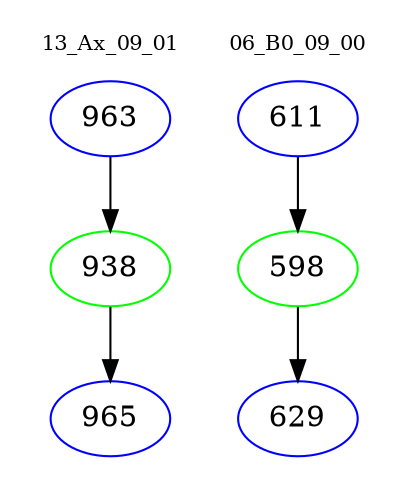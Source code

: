 digraph{
subgraph cluster_0 {
color = white
label = "13_Ax_09_01";
fontsize=10;
T0_963 [label="963", color="blue"]
T0_963 -> T0_938 [color="black"]
T0_938 [label="938", color="green"]
T0_938 -> T0_965 [color="black"]
T0_965 [label="965", color="blue"]
}
subgraph cluster_1 {
color = white
label = "06_B0_09_00";
fontsize=10;
T1_611 [label="611", color="blue"]
T1_611 -> T1_598 [color="black"]
T1_598 [label="598", color="green"]
T1_598 -> T1_629 [color="black"]
T1_629 [label="629", color="blue"]
}
}
